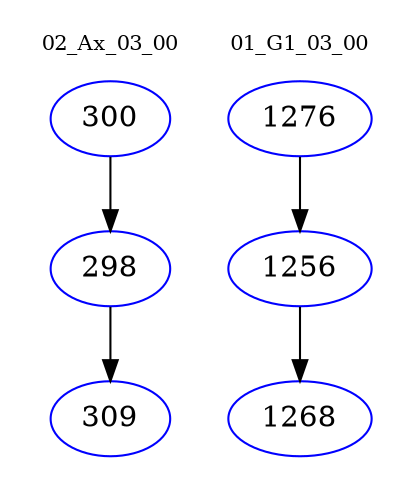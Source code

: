digraph{
subgraph cluster_0 {
color = white
label = "02_Ax_03_00";
fontsize=10;
T0_300 [label="300", color="blue"]
T0_300 -> T0_298 [color="black"]
T0_298 [label="298", color="blue"]
T0_298 -> T0_309 [color="black"]
T0_309 [label="309", color="blue"]
}
subgraph cluster_1 {
color = white
label = "01_G1_03_00";
fontsize=10;
T1_1276 [label="1276", color="blue"]
T1_1276 -> T1_1256 [color="black"]
T1_1256 [label="1256", color="blue"]
T1_1256 -> T1_1268 [color="black"]
T1_1268 [label="1268", color="blue"]
}
}
